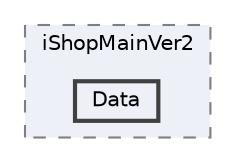 digraph "D:/project/forCSharp/iShopMainVer2/iShopMainVer2/Data"
{
 // LATEX_PDF_SIZE
  bgcolor="transparent";
  edge [fontname=Helvetica,fontsize=10,labelfontname=Helvetica,labelfontsize=10];
  node [fontname=Helvetica,fontsize=10,shape=box,height=0.2,width=0.4];
  compound=true
  subgraph clusterdir_0a09a269237c0ba7f03e32d31cb11169 {
    graph [ bgcolor="#edf0f7", pencolor="grey50", label="iShopMainVer2", fontname=Helvetica,fontsize=10 style="filled,dashed", URL="dir_0a09a269237c0ba7f03e32d31cb11169.html",tooltip=""]
  dir_127bfcd50608bc25a54c2d970b358f1c [label="Data", fillcolor="#edf0f7", color="grey25", style="filled,bold", URL="dir_127bfcd50608bc25a54c2d970b358f1c.html",tooltip=""];
  }
}
